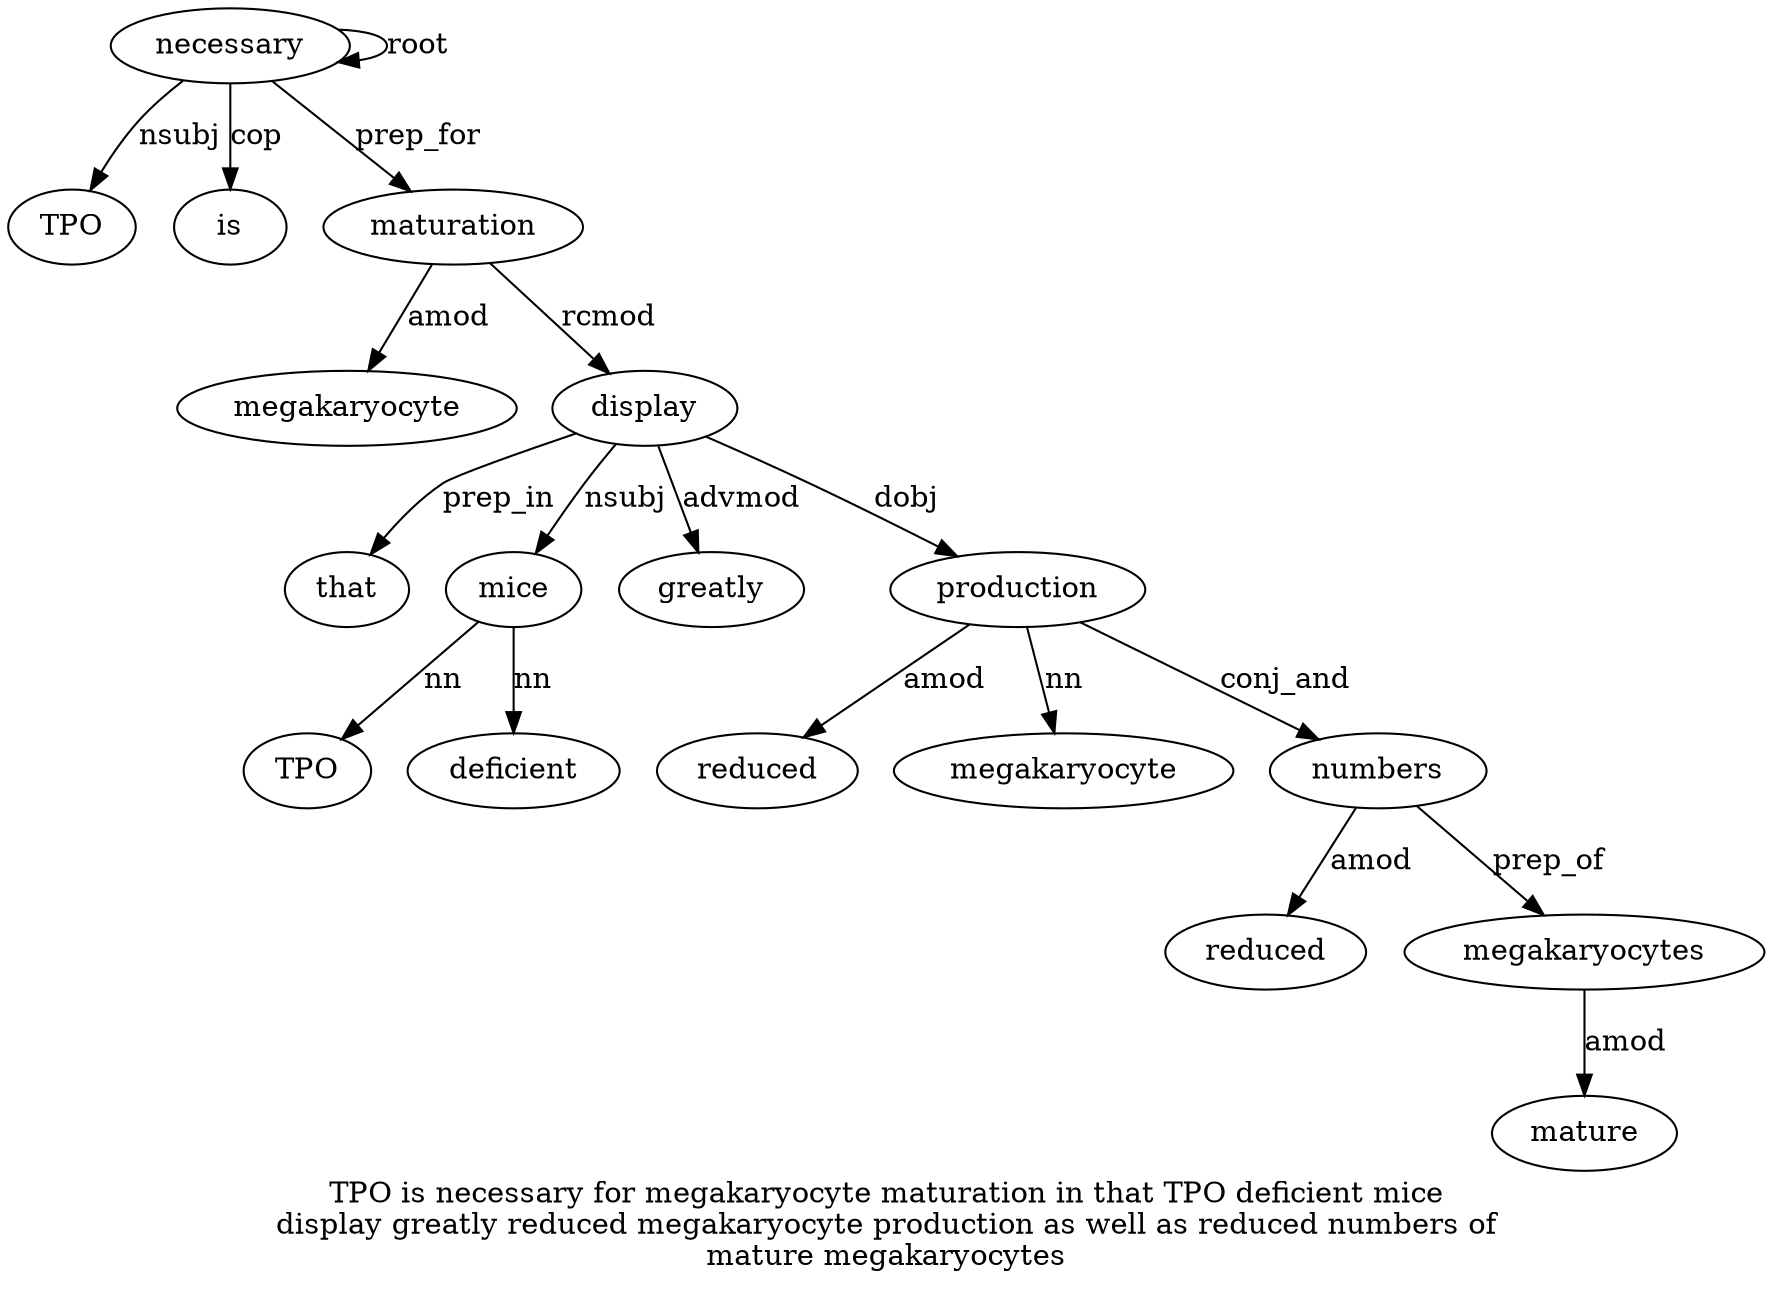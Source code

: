 digraph "TPO is necessary for megakaryocyte maturation in that TPO deficient mice display greatly reduced megakaryocyte production as well as reduced numbers of mature megakaryocytes" {
label="TPO is necessary for megakaryocyte maturation in that TPO deficient mice
display greatly reduced megakaryocyte production as well as reduced numbers of
mature megakaryocytes";
necessary3 [style=filled, fillcolor=white, label=necessary];
TPO1 [style=filled, fillcolor=white, label=TPO];
necessary3 -> TPO1  [label=nsubj];
is2 [style=filled, fillcolor=white, label=is];
necessary3 -> is2  [label=cop];
necessary3 -> necessary3  [label=root];
maturation6 [style=filled, fillcolor=white, label=maturation];
megakaryocyte5 [style=filled, fillcolor=white, label=megakaryocyte];
maturation6 -> megakaryocyte5  [label=amod];
necessary3 -> maturation6  [label=prep_for];
display12 [style=filled, fillcolor=white, label=display];
that8 [style=filled, fillcolor=white, label=that];
display12 -> that8  [label=prep_in];
mice11 [style=filled, fillcolor=white, label=mice];
TPO9 [style=filled, fillcolor=white, label=TPO];
mice11 -> TPO9  [label=nn];
deficient10 [style=filled, fillcolor=white, label=deficient];
mice11 -> deficient10  [label=nn];
display12 -> mice11  [label=nsubj];
maturation6 -> display12  [label=rcmod];
greatly13 [style=filled, fillcolor=white, label=greatly];
display12 -> greatly13  [label=advmod];
production16 [style=filled, fillcolor=white, label=production];
reduced14 [style=filled, fillcolor=white, label=reduced];
production16 -> reduced14  [label=amod];
megakaryocyte15 [style=filled, fillcolor=white, label=megakaryocyte];
production16 -> megakaryocyte15  [label=nn];
display12 -> production16  [label=dobj];
numbers21 [style=filled, fillcolor=white, label=numbers];
reduced20 [style=filled, fillcolor=white, label=reduced];
numbers21 -> reduced20  [label=amod];
production16 -> numbers21  [label=conj_and];
megakaryocytes24 [style=filled, fillcolor=white, label=megakaryocytes];
mature23 [style=filled, fillcolor=white, label=mature];
megakaryocytes24 -> mature23  [label=amod];
numbers21 -> megakaryocytes24  [label=prep_of];
}
